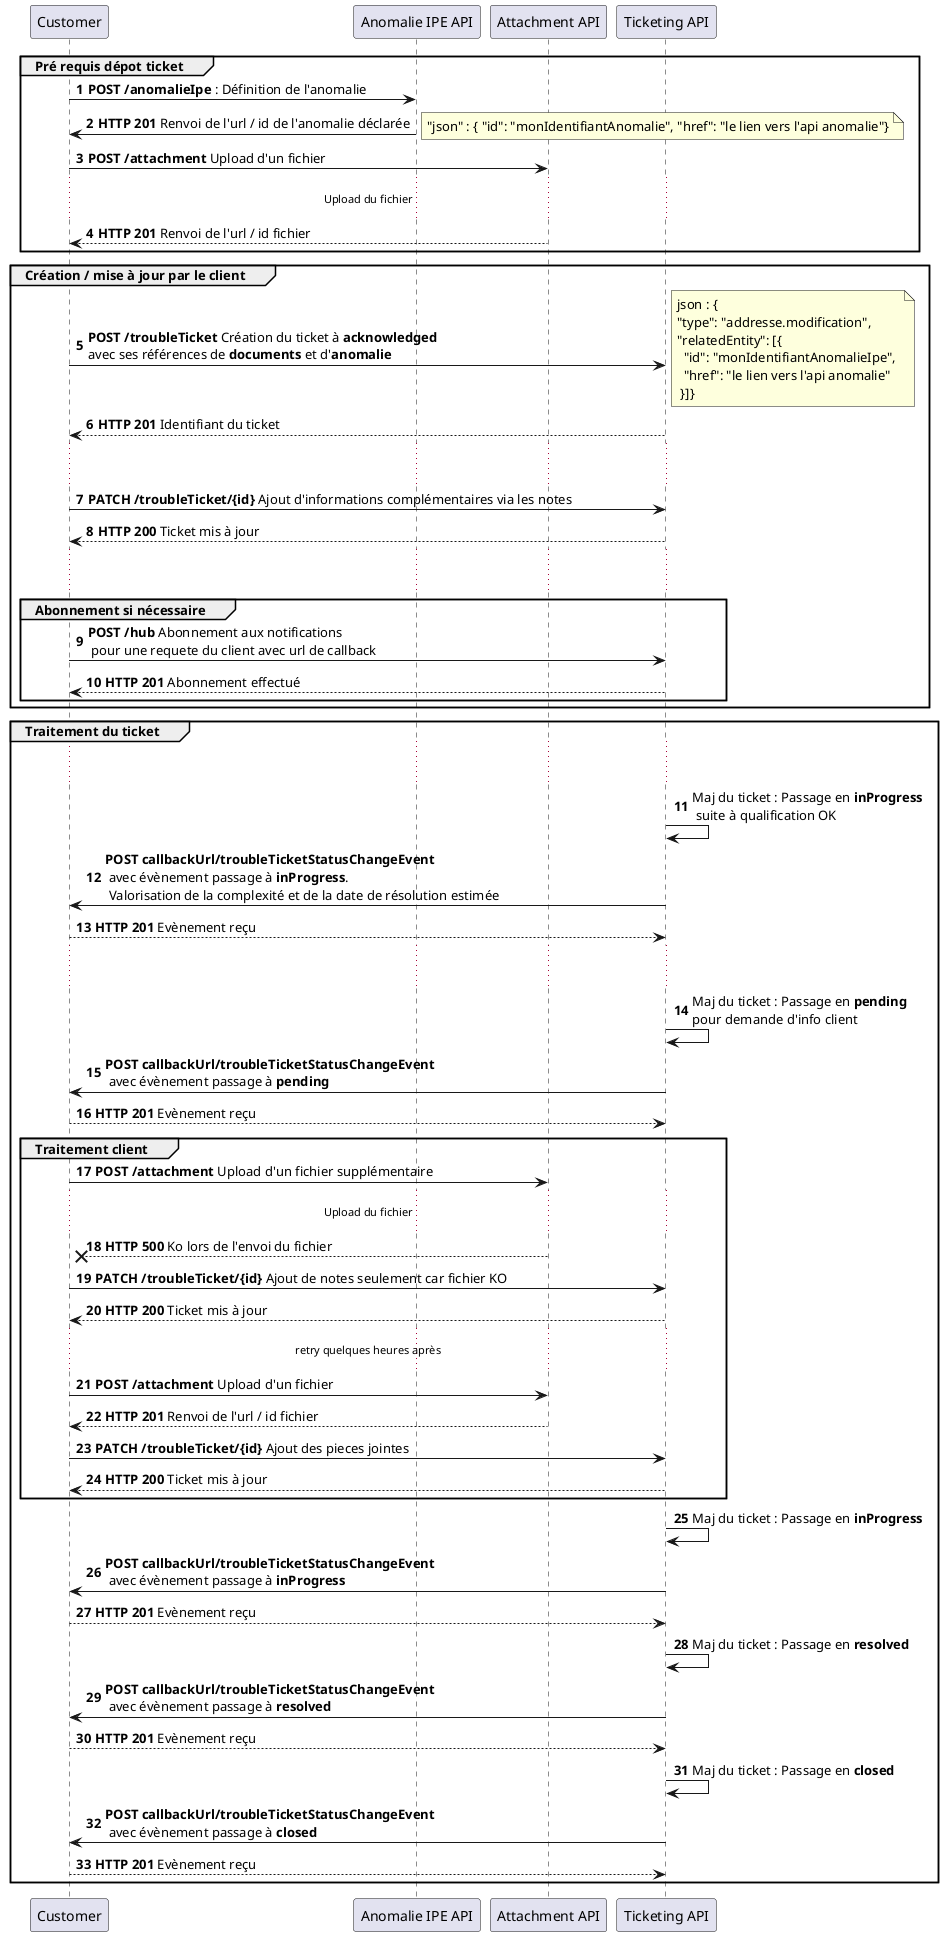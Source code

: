 @startuml
'https://plantuml.com/sequence-diagram

autonumber

group Pré requis dépot ticket
    "Customer" -> "Anomalie IPE API": **POST /anomalieIpe** : Définition de l'anomalie
    "Anomalie IPE API" -> "Customer": **HTTP 201** Renvoi de l'url / id de l'anomalie déclarée
    note right: "json" : { "id": "monIdentifiantAnomalie", "href": "le lien vers l'api anomalie"}
    "Customer" -> "Attachment API": **POST /attachment** Upload d'un fichier
    ... Upload du fichier ...
    "Attachment API" --> "Customer": **HTTP 201** Renvoi de l'url / id fichier
end

group Création / mise à jour par le client
    Customer -> "Ticketing API" : **POST /troubleTicket** Création du ticket à **acknowledged** \navec ses références de **documents** et d'**anomalie**
    note right: json : {\n"type": "addresse.modification", \n"relatedEntity": [{\n  "id": "monIdentifiantAnomalieIpe", \n  "href": "le lien vers l'api anomalie"\n }]}
    "Ticketing API" --> Customer : **HTTP 201** Identifiant du ticket
    ... ...
    Customer -> "Ticketing API" : **PATCH /troubleTicket/{id}** Ajout d'informations complémentaires via les notes
    "Ticketing API" --> Customer : **HTTP 200** Ticket mis à jour
    ... ...
    group Abonnement si nécessaire
        Customer -> "Ticketing API" : **POST /hub** Abonnement aux notifications \n pour une requete du client avec url de callback
        "Ticketing API" --> Customer : **HTTP 201** Abonnement effectué
    end
end

group Traitement du ticket
    ... ...
    "Ticketing API" -> "Ticketing API" : Maj du ticket : Passage en **inProgress** \n suite à qualification OK
    "Ticketing API" -> "Customer" : **POST callbackUrl/troubleTicketStatusChangeEvent** \n avec évènement passage à **inProgress**.\n Valorisation de la complexité et de la date de résolution estimée
    "Customer" --> "Ticketing API" : **HTTP 201** Evènement reçu

    ... ...
    "Ticketing API" -> "Ticketing API" : Maj du ticket : Passage en **pending** \npour demande d'info client
    "Ticketing API" -> "Customer" : **POST callbackUrl/troubleTicketStatusChangeEvent** \n avec évènement passage à **pending**
    "Customer" --> "Ticketing API" : **HTTP 201** Evènement reçu

    group Traitement client
        "Customer" -> "Attachment API": **POST /attachment** Upload d'un fichier supplémentaire
        ... Upload du fichier ...
        "Attachment API" --x "Customer": **HTTP 500** Ko lors de l'envoi du fichier

        Customer -> "Ticketing API" : **PATCH /troubleTicket/{id}** Ajout de notes seulement car fichier KO
        "Ticketing API" --> Customer : **HTTP 200** Ticket mis à jour

        ... retry quelques heures après ...
        "Customer" -> "Attachment API": **POST /attachment** Upload d'un fichier
        "Attachment API" --> "Customer": **HTTP 201** Renvoi de l'url / id fichier
        Customer -> "Ticketing API" : **PATCH /troubleTicket/{id}** Ajout des pieces jointes
        "Ticketing API" --> Customer : **HTTP 200** Ticket mis à jour
    end

    "Ticketing API" -> "Ticketing API" : Maj du ticket : Passage en **inProgress**
    "Ticketing API" -> "Customer" : **POST callbackUrl/troubleTicketStatusChangeEvent** \n avec évènement passage à **inProgress**
    "Customer" --> "Ticketing API" : **HTTP 201** Evènement reçu

    "Ticketing API" -> "Ticketing API" : Maj du ticket : Passage en **resolved**
    "Ticketing API" -> "Customer" : **POST callbackUrl/troubleTicketStatusChangeEvent** \n avec évènement passage à **resolved**
    "Customer" --> "Ticketing API" : **HTTP 201** Evènement reçu

    "Ticketing API" -> "Ticketing API" : Maj du ticket : Passage en **closed**
    "Ticketing API" -> "Customer" : **POST callbackUrl/troubleTicketStatusChangeEvent** \n avec évènement passage à **closed**
    "Customer" --> "Ticketing API" : **HTTP 201** Evènement reçu
end

@enduml
